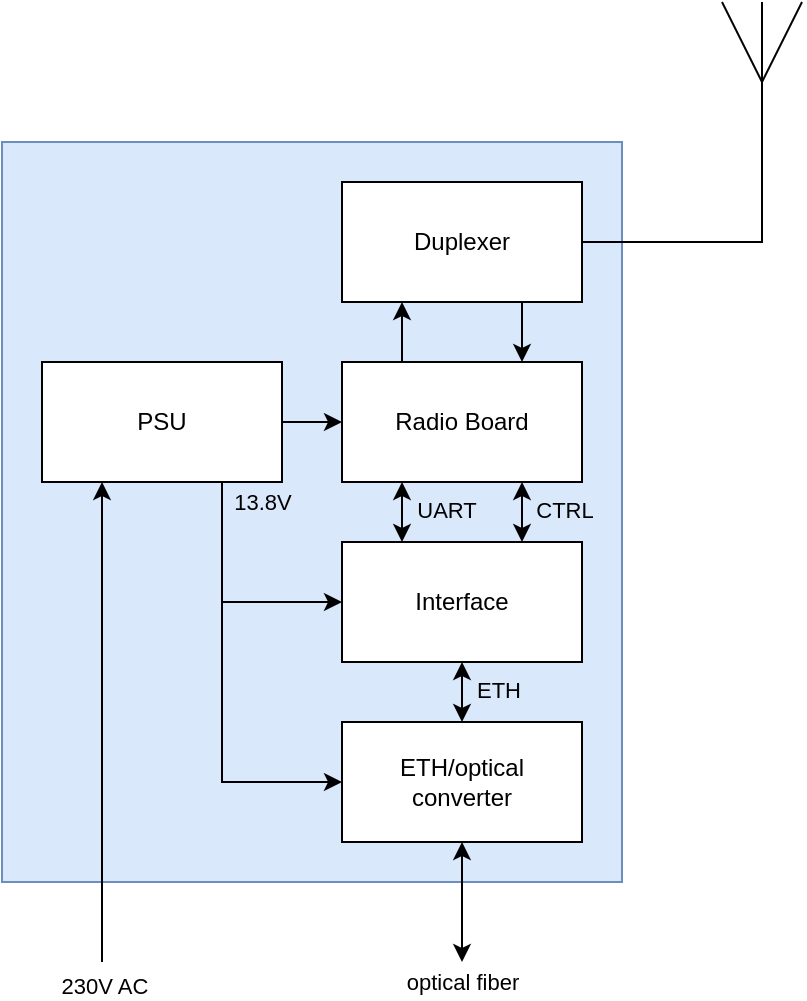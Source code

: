 <mxfile version="24.4.6" type="device">
  <diagram name="Page-1" id="hBgQWiliWzFYraZSrk2Q">
    <mxGraphModel dx="454" dy="450" grid="1" gridSize="10" guides="1" tooltips="1" connect="1" arrows="1" fold="1" page="1" pageScale="1" pageWidth="1920" pageHeight="1200" math="0" shadow="0">
      <root>
        <mxCell id="0" />
        <mxCell id="1" parent="0" />
        <mxCell id="i7fDRMv5vmSDSPdHJBOm-2" value="" style="rounded=0;whiteSpace=wrap;html=1;fillColor=#dae8fc;strokeColor=#6c8ebf;" parent="1" vertex="1">
          <mxGeometry x="390" y="260" width="310" height="370" as="geometry" />
        </mxCell>
        <mxCell id="1DyrcDDvenJ038iTFa64-8" style="edgeStyle=orthogonalEdgeStyle;rounded=0;orthogonalLoop=1;jettySize=auto;html=1;exitX=1;exitY=0.5;exitDx=0;exitDy=0;endArrow=none;endFill=0;" parent="1" source="1DyrcDDvenJ038iTFa64-7" edge="1">
          <mxGeometry relative="1" as="geometry">
            <mxPoint x="770" y="230" as="targetPoint" />
            <Array as="points">
              <mxPoint x="770" y="310" />
            </Array>
          </mxGeometry>
        </mxCell>
        <mxCell id="1DyrcDDvenJ038iTFa64-12" style="edgeStyle=orthogonalEdgeStyle;rounded=0;orthogonalLoop=1;jettySize=auto;html=1;exitX=0.75;exitY=1;exitDx=0;exitDy=0;entryX=0.75;entryY=0;entryDx=0;entryDy=0;" parent="1" source="1DyrcDDvenJ038iTFa64-7" target="1DyrcDDvenJ038iTFa64-9" edge="1">
          <mxGeometry relative="1" as="geometry" />
        </mxCell>
        <mxCell id="1DyrcDDvenJ038iTFa64-7" value="Duplexer" style="rounded=0;whiteSpace=wrap;html=1;" parent="1" vertex="1">
          <mxGeometry x="560" y="280" width="120" height="60" as="geometry" />
        </mxCell>
        <mxCell id="1DyrcDDvenJ038iTFa64-10" style="edgeStyle=orthogonalEdgeStyle;rounded=0;orthogonalLoop=1;jettySize=auto;html=1;exitX=0.25;exitY=0;exitDx=0;exitDy=0;entryX=0.25;entryY=1;entryDx=0;entryDy=0;" parent="1" source="1DyrcDDvenJ038iTFa64-9" target="1DyrcDDvenJ038iTFa64-7" edge="1">
          <mxGeometry relative="1" as="geometry" />
        </mxCell>
        <mxCell id="1DyrcDDvenJ038iTFa64-9" value="Radio Board" style="rounded=0;whiteSpace=wrap;html=1;" parent="1" vertex="1">
          <mxGeometry x="560" y="370" width="120" height="60" as="geometry" />
        </mxCell>
        <mxCell id="1DyrcDDvenJ038iTFa64-17" style="edgeStyle=orthogonalEdgeStyle;rounded=0;orthogonalLoop=1;jettySize=auto;html=1;exitX=1;exitY=0.5;exitDx=0;exitDy=0;entryX=0;entryY=0.5;entryDx=0;entryDy=0;" parent="1" source="1DyrcDDvenJ038iTFa64-14" target="1DyrcDDvenJ038iTFa64-9" edge="1">
          <mxGeometry relative="1" as="geometry" />
        </mxCell>
        <mxCell id="1DyrcDDvenJ038iTFa64-18" style="edgeStyle=orthogonalEdgeStyle;rounded=0;orthogonalLoop=1;jettySize=auto;html=1;exitX=0.75;exitY=1;exitDx=0;exitDy=0;entryX=0;entryY=0.5;entryDx=0;entryDy=0;" parent="1" source="1DyrcDDvenJ038iTFa64-14" target="1DyrcDDvenJ038iTFa64-13" edge="1">
          <mxGeometry relative="1" as="geometry" />
        </mxCell>
        <mxCell id="1DyrcDDvenJ038iTFa64-19" style="edgeStyle=orthogonalEdgeStyle;rounded=0;orthogonalLoop=1;jettySize=auto;html=1;exitX=0.25;exitY=1;exitDx=0;exitDy=0;endArrow=none;endFill=0;startArrow=classic;startFill=1;" parent="1" source="1DyrcDDvenJ038iTFa64-14" edge="1">
          <mxGeometry relative="1" as="geometry">
            <mxPoint x="440" y="670" as="targetPoint" />
          </mxGeometry>
        </mxCell>
        <mxCell id="1DyrcDDvenJ038iTFa64-20" value="230V AC" style="edgeLabel;html=1;align=center;verticalAlign=middle;resizable=0;points=[];" parent="1DyrcDDvenJ038iTFa64-19" vertex="1" connectable="0">
          <mxGeometry x="0.68" y="-1" relative="1" as="geometry">
            <mxPoint x="2" y="50" as="offset" />
          </mxGeometry>
        </mxCell>
        <mxCell id="1DyrcDDvenJ038iTFa64-14" value="PSU" style="rounded=0;whiteSpace=wrap;html=1;" parent="1" vertex="1">
          <mxGeometry x="410" y="370" width="120" height="60" as="geometry" />
        </mxCell>
        <mxCell id="i7fDRMv5vmSDSPdHJBOm-5" value="" style="edgeStyle=orthogonalEdgeStyle;rounded=0;orthogonalLoop=1;jettySize=auto;html=1;startArrow=classic;startFill=1;entryX=0.25;entryY=1;entryDx=0;entryDy=0;exitX=0.25;exitY=0;exitDx=0;exitDy=0;" parent="1" source="1DyrcDDvenJ038iTFa64-13" target="1DyrcDDvenJ038iTFa64-9" edge="1">
          <mxGeometry relative="1" as="geometry" />
        </mxCell>
        <mxCell id="i7fDRMv5vmSDSPdHJBOm-6" value="UART" style="edgeLabel;html=1;align=center;verticalAlign=middle;resizable=0;points=[];labelBackgroundColor=none;" parent="i7fDRMv5vmSDSPdHJBOm-5" vertex="1" connectable="0">
          <mxGeometry x="0.474" y="2" relative="1" as="geometry">
            <mxPoint x="24" y="6" as="offset" />
          </mxGeometry>
        </mxCell>
        <mxCell id="ObIq7ca9Nm7Mu804tcTn-4" style="edgeStyle=orthogonalEdgeStyle;rounded=0;orthogonalLoop=1;jettySize=auto;html=1;exitX=0.5;exitY=1;exitDx=0;exitDy=0;entryX=0.5;entryY=0;entryDx=0;entryDy=0;startArrow=classic;startFill=1;" edge="1" parent="1" source="1DyrcDDvenJ038iTFa64-13" target="ObIq7ca9Nm7Mu804tcTn-1">
          <mxGeometry relative="1" as="geometry" />
        </mxCell>
        <mxCell id="ObIq7ca9Nm7Mu804tcTn-8" value="ETH" style="edgeLabel;html=1;align=center;verticalAlign=middle;resizable=0;points=[];fontFamily=Helvetica;fontSize=11;fontColor=default;labelBackgroundColor=none;fillColor=none;gradientColor=none;" vertex="1" connectable="0" parent="ObIq7ca9Nm7Mu804tcTn-4">
          <mxGeometry x="-0.13" y="1" relative="1" as="geometry">
            <mxPoint x="17" y="1" as="offset" />
          </mxGeometry>
        </mxCell>
        <mxCell id="1DyrcDDvenJ038iTFa64-13" value="Interface" style="rounded=0;whiteSpace=wrap;html=1;" parent="1" vertex="1">
          <mxGeometry x="560" y="460" width="120" height="60" as="geometry" />
        </mxCell>
        <mxCell id="1DyrcDDvenJ038iTFa64-6" value="" style="group" parent="1" vertex="1" connectable="0">
          <mxGeometry x="750" y="190" width="40" height="40" as="geometry" />
        </mxCell>
        <mxCell id="1DyrcDDvenJ038iTFa64-3" value="" style="endArrow=none;html=1;rounded=0;" parent="1DyrcDDvenJ038iTFa64-6" edge="1">
          <mxGeometry width="50" height="50" relative="1" as="geometry">
            <mxPoint x="20" y="40" as="sourcePoint" />
            <mxPoint x="40" as="targetPoint" />
          </mxGeometry>
        </mxCell>
        <mxCell id="1DyrcDDvenJ038iTFa64-4" value="" style="endArrow=none;html=1;rounded=0;" parent="1DyrcDDvenJ038iTFa64-6" edge="1">
          <mxGeometry width="50" height="50" relative="1" as="geometry">
            <mxPoint x="20" y="40" as="sourcePoint" />
            <mxPoint as="targetPoint" />
          </mxGeometry>
        </mxCell>
        <mxCell id="1DyrcDDvenJ038iTFa64-5" value="" style="endArrow=none;html=1;rounded=0;" parent="1DyrcDDvenJ038iTFa64-6" edge="1">
          <mxGeometry width="50" height="50" relative="1" as="geometry">
            <mxPoint x="20" y="40" as="sourcePoint" />
            <mxPoint x="20" as="targetPoint" />
          </mxGeometry>
        </mxCell>
        <mxCell id="1DyrcDDvenJ038iTFa64-25" value="optical fiber" style="edgeLabel;html=1;align=center;verticalAlign=middle;resizable=0;points=[];comic=0;" parent="1" vertex="1" connectable="0">
          <mxGeometry x="619.999" y="679.996" as="geometry" />
        </mxCell>
        <mxCell id="1DyrcDDvenJ038iTFa64-27" value="13.8V" style="edgeLabel;html=1;align=center;verticalAlign=middle;resizable=0;points=[];labelBackgroundColor=none;" parent="1" vertex="1" connectable="0">
          <mxGeometry x="519.999" y="439.996" as="geometry" />
        </mxCell>
        <mxCell id="ObIq7ca9Nm7Mu804tcTn-1" value="ETH/optical&lt;br&gt;converter" style="rounded=0;whiteSpace=wrap;html=1;" vertex="1" parent="1">
          <mxGeometry x="560" y="550" width="120" height="60" as="geometry" />
        </mxCell>
        <mxCell id="ObIq7ca9Nm7Mu804tcTn-2" value="" style="endArrow=classic;startArrow=classic;html=1;rounded=0;entryX=0.75;entryY=1;entryDx=0;entryDy=0;exitX=0.75;exitY=0;exitDx=0;exitDy=0;" edge="1" parent="1" source="1DyrcDDvenJ038iTFa64-13" target="1DyrcDDvenJ038iTFa64-9">
          <mxGeometry width="50" height="50" relative="1" as="geometry">
            <mxPoint x="580" y="530" as="sourcePoint" />
            <mxPoint x="630" y="480" as="targetPoint" />
          </mxGeometry>
        </mxCell>
        <mxCell id="ObIq7ca9Nm7Mu804tcTn-5" value="CTRL" style="edgeLabel;html=1;align=center;verticalAlign=middle;resizable=0;points=[];fillOpacity=100;fontFamily=Helvetica;fontSize=11;fontColor=default;labelBackgroundColor=none;fillColor=none;gradientColor=none;" vertex="1" connectable="0" parent="ObIq7ca9Nm7Mu804tcTn-2">
          <mxGeometry x="0.086" y="-1" relative="1" as="geometry">
            <mxPoint x="20" as="offset" />
          </mxGeometry>
        </mxCell>
        <mxCell id="ObIq7ca9Nm7Mu804tcTn-3" value="" style="endArrow=classic;html=1;rounded=0;entryX=0;entryY=0.5;entryDx=0;entryDy=0;" edge="1" parent="1" target="ObIq7ca9Nm7Mu804tcTn-1">
          <mxGeometry width="50" height="50" relative="1" as="geometry">
            <mxPoint x="500" y="490" as="sourcePoint" />
            <mxPoint x="630" y="480" as="targetPoint" />
            <Array as="points">
              <mxPoint x="500" y="580" />
            </Array>
          </mxGeometry>
        </mxCell>
        <mxCell id="ObIq7ca9Nm7Mu804tcTn-7" value="" style="endArrow=classic;startArrow=classic;html=1;rounded=0;entryX=0.5;entryY=1;entryDx=0;entryDy=0;" edge="1" parent="1" target="ObIq7ca9Nm7Mu804tcTn-1">
          <mxGeometry width="50" height="50" relative="1" as="geometry">
            <mxPoint x="620" y="670" as="sourcePoint" />
            <mxPoint x="600" y="570" as="targetPoint" />
          </mxGeometry>
        </mxCell>
      </root>
    </mxGraphModel>
  </diagram>
</mxfile>
